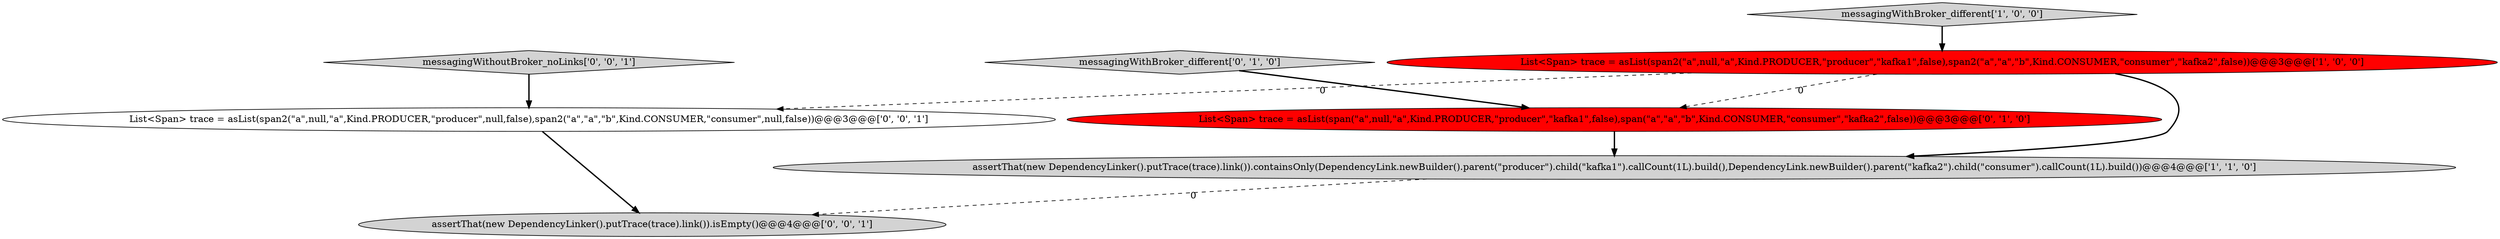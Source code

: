 digraph {
7 [style = filled, label = "assertThat(new DependencyLinker().putTrace(trace).link()).isEmpty()@@@4@@@['0', '0', '1']", fillcolor = lightgray, shape = ellipse image = "AAA0AAABBB3BBB"];
6 [style = filled, label = "messagingWithoutBroker_noLinks['0', '0', '1']", fillcolor = lightgray, shape = diamond image = "AAA0AAABBB3BBB"];
3 [style = filled, label = "List<Span> trace = asList(span(\"a\",null,\"a\",Kind.PRODUCER,\"producer\",\"kafka1\",false),span(\"a\",\"a\",\"b\",Kind.CONSUMER,\"consumer\",\"kafka2\",false))@@@3@@@['0', '1', '0']", fillcolor = red, shape = ellipse image = "AAA1AAABBB2BBB"];
4 [style = filled, label = "messagingWithBroker_different['0', '1', '0']", fillcolor = lightgray, shape = diamond image = "AAA0AAABBB2BBB"];
5 [style = filled, label = "List<Span> trace = asList(span2(\"a\",null,\"a\",Kind.PRODUCER,\"producer\",null,false),span2(\"a\",\"a\",\"b\",Kind.CONSUMER,\"consumer\",null,false))@@@3@@@['0', '0', '1']", fillcolor = white, shape = ellipse image = "AAA0AAABBB3BBB"];
2 [style = filled, label = "List<Span> trace = asList(span2(\"a\",null,\"a\",Kind.PRODUCER,\"producer\",\"kafka1\",false),span2(\"a\",\"a\",\"b\",Kind.CONSUMER,\"consumer\",\"kafka2\",false))@@@3@@@['1', '0', '0']", fillcolor = red, shape = ellipse image = "AAA1AAABBB1BBB"];
1 [style = filled, label = "messagingWithBroker_different['1', '0', '0']", fillcolor = lightgray, shape = diamond image = "AAA0AAABBB1BBB"];
0 [style = filled, label = "assertThat(new DependencyLinker().putTrace(trace).link()).containsOnly(DependencyLink.newBuilder().parent(\"producer\").child(\"kafka1\").callCount(1L).build(),DependencyLink.newBuilder().parent(\"kafka2\").child(\"consumer\").callCount(1L).build())@@@4@@@['1', '1', '0']", fillcolor = lightgray, shape = ellipse image = "AAA0AAABBB1BBB"];
5->7 [style = bold, label=""];
4->3 [style = bold, label=""];
6->5 [style = bold, label=""];
2->5 [style = dashed, label="0"];
1->2 [style = bold, label=""];
2->0 [style = bold, label=""];
2->3 [style = dashed, label="0"];
0->7 [style = dashed, label="0"];
3->0 [style = bold, label=""];
}
